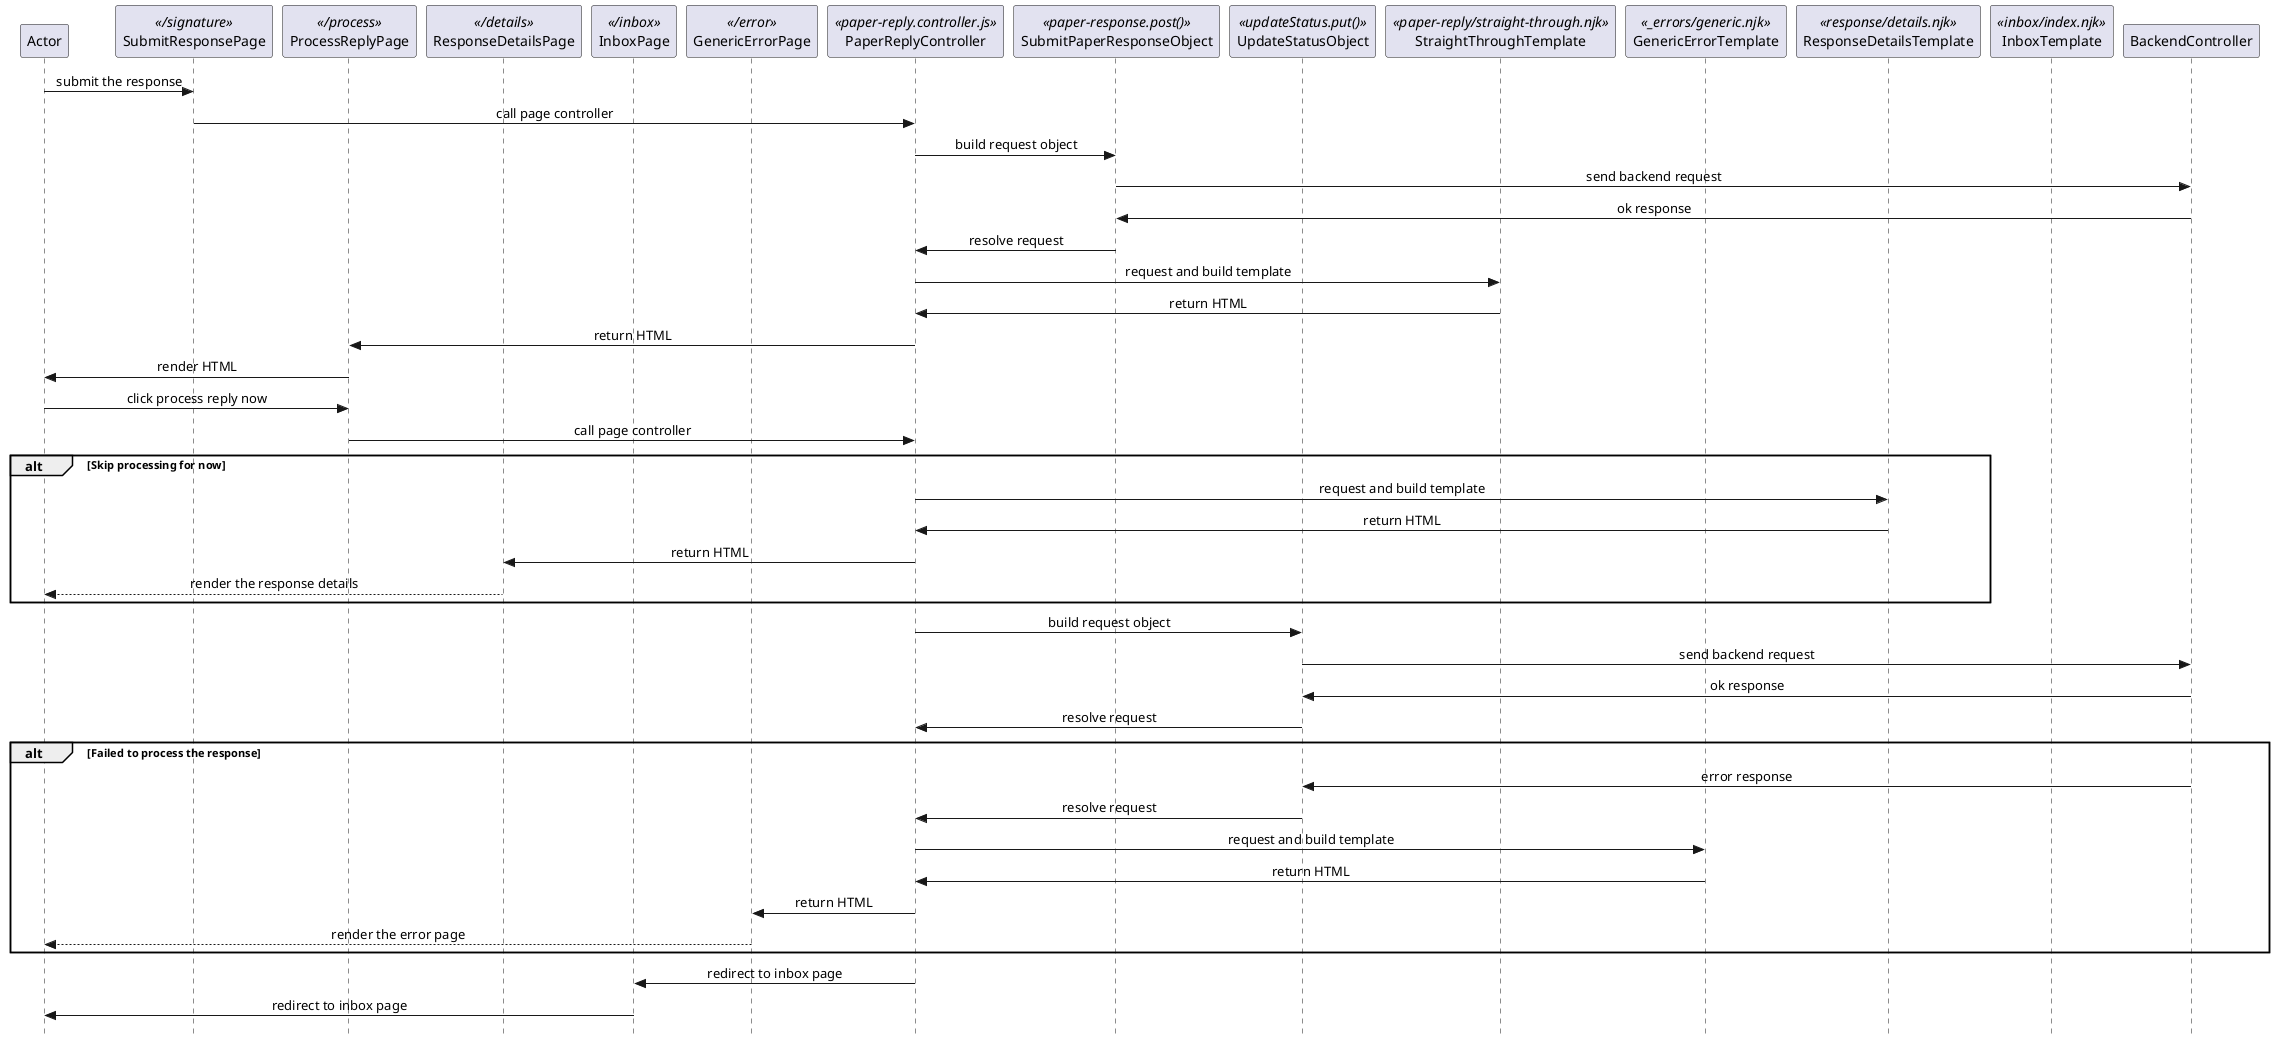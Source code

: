 @startuml paper-straight-through

skinparam Style strictuml 
skinparam SequenceMessageAlignment center

participant Actor

''' LOCAL ROUTING
participant SubmitResponsePage <</signature>>
participant ProcessReplyPage <</process>>
participant ResponseDetailsPage <</details>>
participant InboxPage <</inbox>>
participant GenericErrorPage <</error>>

''' CONTROLLER AND REQUEST OBJECTS
participant PaperReplyController <<paper-reply.controller.js>>
participant SubmitPaperResponseObject <<paper-response.post()>>
participant UpdateStatusObject <<updateStatus.put()>>

''' TEMPLATES
participant StraightThroughTemplate <<paper-reply/straight-through.njk>>
participant GenericErrorTemplate <<_errors/generic.njk>>
participant ResponseDetailsTemplate <<response/details.njk>>
participant InboxTemplate <<inbox/index.njk>>

''' FILTERS AND VALIDATORS

''' BACKEND CONTROLLER
participant BackendController


''' JOURNEY FLOW
Actor -> SubmitResponsePage : submit the response

SubmitResponsePage -> PaperReplyController : call page controller

PaperReplyController -> SubmitPaperResponseObject : build request object
SubmitPaperResponseObject -> BackendController : send backend request

SubmitPaperResponseObject <- BackendController : ok response
PaperReplyController <- SubmitPaperResponseObject : resolve request

PaperReplyController -> StraightThroughTemplate : request and build template
PaperReplyController <- StraightThroughTemplate : return HTML
ProcessReplyPage <- PaperReplyController : return HTML
Actor <- ProcessReplyPage : render HTML

Actor -> ProcessReplyPage : click process reply now

ProcessReplyPage -> PaperReplyController : call page controller

alt Skip processing for now
    PaperReplyController -> ResponseDetailsTemplate : request and build template
    PaperReplyController <- ResponseDetailsTemplate : return HTML
    ResponseDetailsPage <- PaperReplyController : return HTML
    Actor <-- ResponseDetailsPage : render the response details
end

PaperReplyController -> UpdateStatusObject : build request object
UpdateStatusObject -> BackendController : send backend request
UpdateStatusObject <- BackendController : ok response
PaperReplyController <- UpdateStatusObject : resolve request

alt Failed to process the response
    UpdateStatusObject <- BackendController : error response
    PaperReplyController <- UpdateStatusObject : resolve request

    PaperReplyController -> GenericErrorTemplate : request and build template
    PaperReplyController <- GenericErrorTemplate : return HTML
    GenericErrorPage <- PaperReplyController : return HTML
    Actor <-- GenericErrorPage : render the error page
end

InboxPage <- PaperReplyController : redirect to inbox page
Actor <- InboxPage : redirect to inbox page

@enduml
